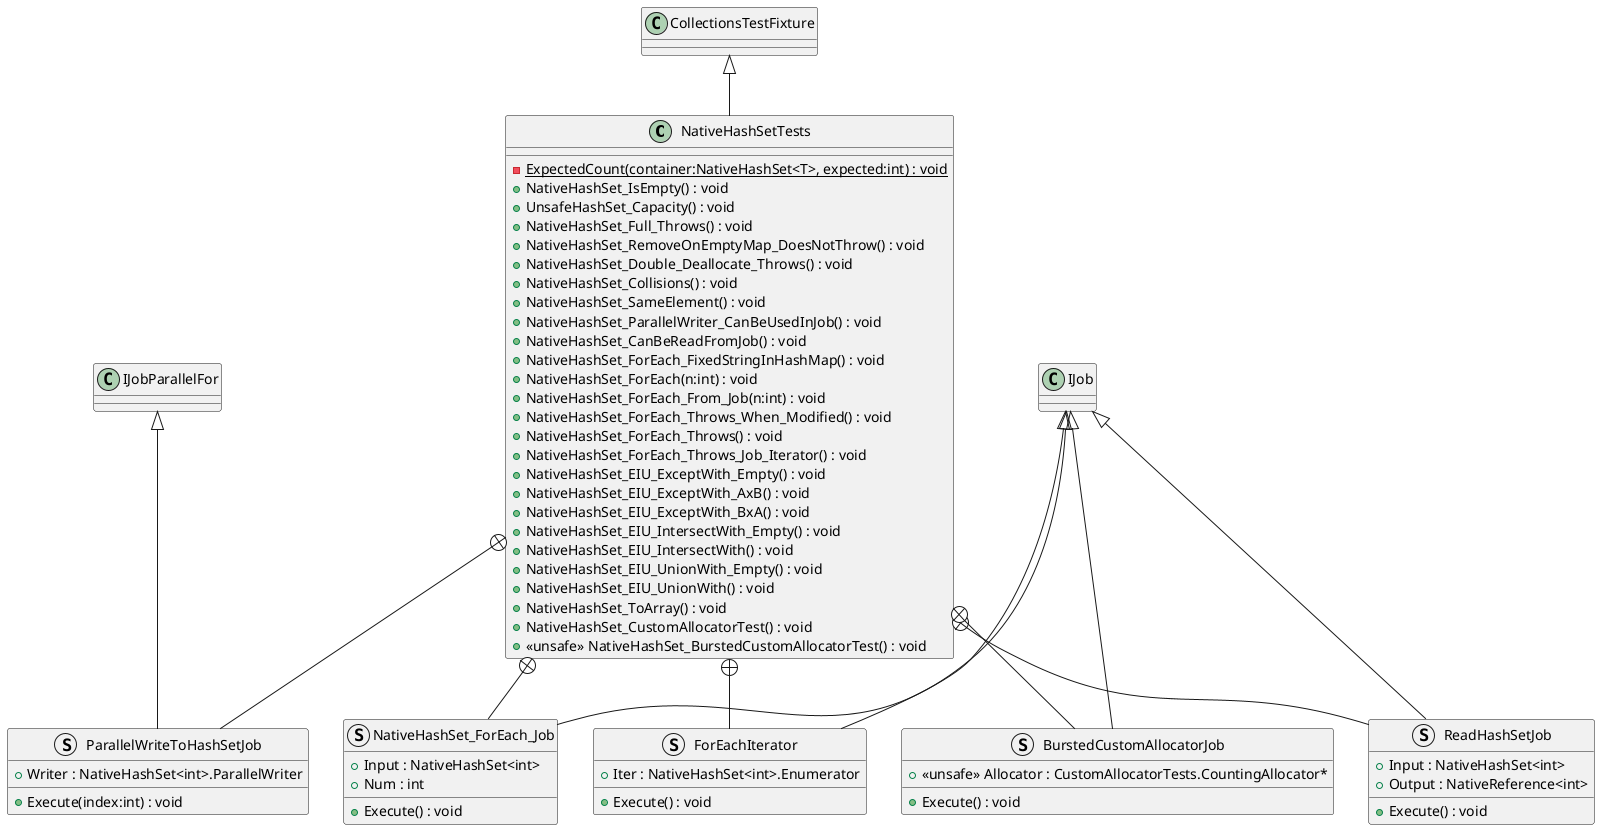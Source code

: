 @startuml
class NativeHashSetTests {
    {static} - ExpectedCount(container:NativeHashSet<T>, expected:int) : void
    + NativeHashSet_IsEmpty() : void
    + UnsafeHashSet_Capacity() : void
    + NativeHashSet_Full_Throws() : void
    + NativeHashSet_RemoveOnEmptyMap_DoesNotThrow() : void
    + NativeHashSet_Double_Deallocate_Throws() : void
    + NativeHashSet_Collisions() : void
    + NativeHashSet_SameElement() : void
    + NativeHashSet_ParallelWriter_CanBeUsedInJob() : void
    + NativeHashSet_CanBeReadFromJob() : void
    + NativeHashSet_ForEach_FixedStringInHashMap() : void
    + NativeHashSet_ForEach(n:int) : void
    + NativeHashSet_ForEach_From_Job(n:int) : void
    + NativeHashSet_ForEach_Throws_When_Modified() : void
    + NativeHashSet_ForEach_Throws() : void
    + NativeHashSet_ForEach_Throws_Job_Iterator() : void
    + NativeHashSet_EIU_ExceptWith_Empty() : void
    + NativeHashSet_EIU_ExceptWith_AxB() : void
    + NativeHashSet_EIU_ExceptWith_BxA() : void
    + NativeHashSet_EIU_IntersectWith_Empty() : void
    + NativeHashSet_EIU_IntersectWith() : void
    + NativeHashSet_EIU_UnionWith_Empty() : void
    + NativeHashSet_EIU_UnionWith() : void
    + NativeHashSet_ToArray() : void
    + NativeHashSet_CustomAllocatorTest() : void
    + <<unsafe>> NativeHashSet_BurstedCustomAllocatorTest() : void
}
struct ParallelWriteToHashSetJob {
    + Writer : NativeHashSet<int>.ParallelWriter
    + Execute(index:int) : void
}
struct ReadHashSetJob {
    + Input : NativeHashSet<int>
    + Output : NativeReference<int>
    + Execute() : void
}
struct NativeHashSet_ForEach_Job {
    + Input : NativeHashSet<int>
    + Num : int
    + Execute() : void
}
struct ForEachIterator {
    + Iter : NativeHashSet<int>.Enumerator
    + Execute() : void
}
struct BurstedCustomAllocatorJob {
    + <<unsafe>> Allocator : CustomAllocatorTests.CountingAllocator*
    + Execute() : void
}
CollectionsTestFixture <|-- NativeHashSetTests
NativeHashSetTests +-- ParallelWriteToHashSetJob
IJobParallelFor <|-- ParallelWriteToHashSetJob
NativeHashSetTests +-- ReadHashSetJob
IJob <|-- ReadHashSetJob
NativeHashSetTests +-- NativeHashSet_ForEach_Job
IJob <|-- NativeHashSet_ForEach_Job
NativeHashSetTests +-- ForEachIterator
IJob <|-- ForEachIterator
NativeHashSetTests +-- BurstedCustomAllocatorJob
IJob <|-- BurstedCustomAllocatorJob
@enduml

